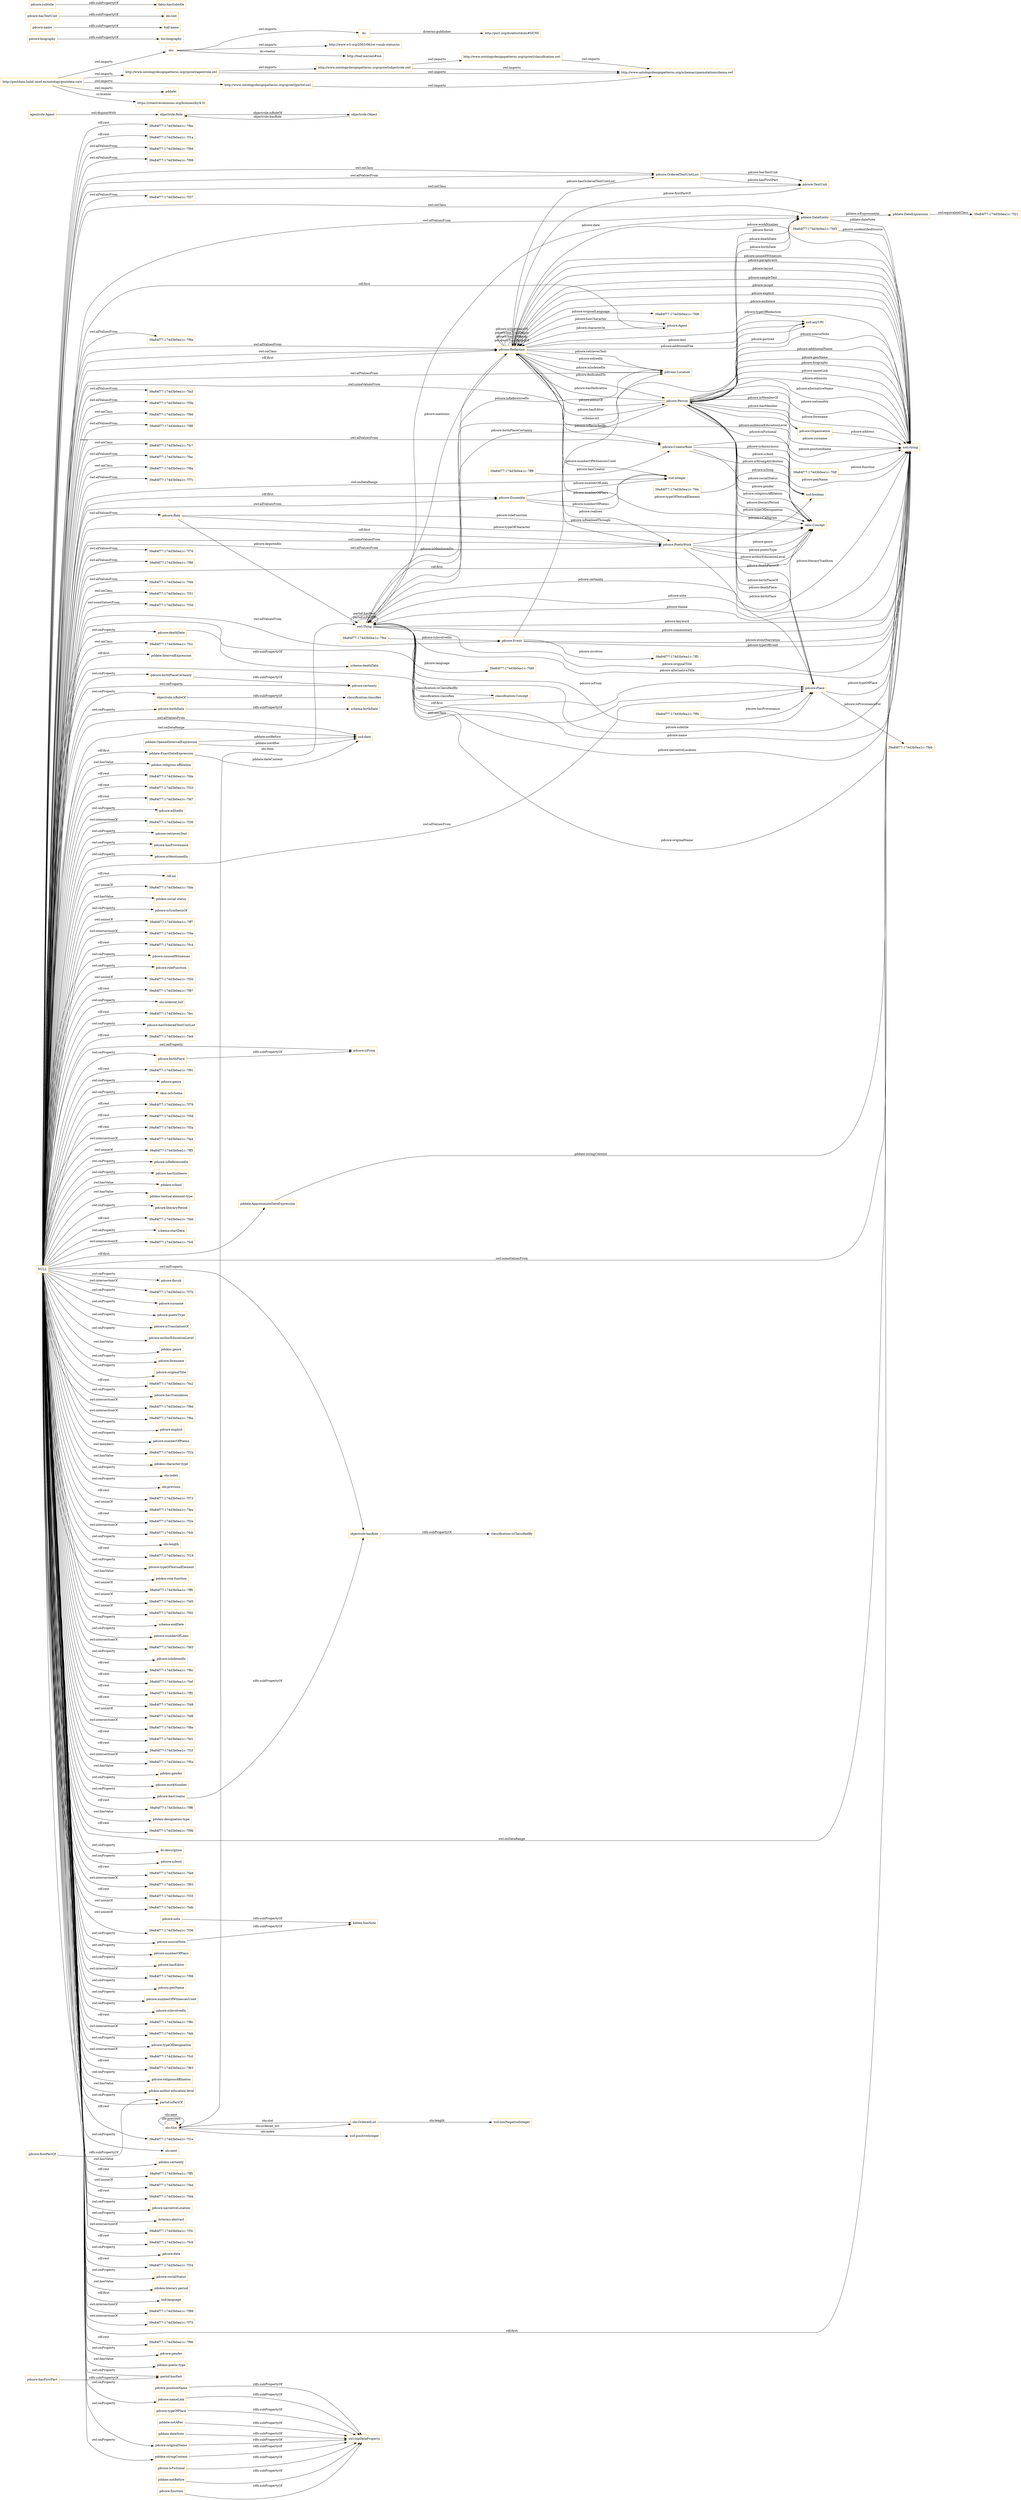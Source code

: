 digraph ar2dtool_diagram { 
rankdir=LR;
size="1501"
node [shape = rectangle, color="orange"]; "39a84f77:174d3b0ea1c:-7f94" "39a84f77:174d3b0ea1c:-7f99" "pdcore:Role" "39a84f77:174d3b0ea1c:-7ff1" "pdcore:OrderedTextUnitList" "39a84f77:174d3b0ea1c:-7f37" "39a84f77:174d3b0ea1c:-7fee" "39a84f77:174d3b0ea1c:-7ff4" "agentrole:Agent" "39a84f77:174d3b0ea1c:-7fd3" "39a84f77:174d3b0ea1c:-7ff8" "pdcore:Agent" "pdcore:CreatorRole" "39a84f77:174d3b0ea1c:-7f9e" "pdcore:Person" "pdcore:Organisation" "pdcore:Redaction" "pdcore:Ensemble" "39a84f77:174d3b0ea1c:-7fa5" "39a84f77:174d3b0ea1c:-7f5b" "39a84f77:174d3b0ea1c:-7f66" "39a84f77:174d3b0ea1c:-7f8f" "39a84f77:174d3b0ea1c:-7fdc" "pdcore:TextUnit" "39a84f77:174d3b0ea1c:-7fc7" "39a84f77:174d3b0ea1c:-7fac" "39a84f77:174d3b0ea1c:-7f8a" "39a84f77:174d3b0ea1c:-7f7c" "39a84f77:174d3b0ea1c:-7fdf" "skos:Concept" "pddate:DateEntity" "pdcore:Place" "39a84f77:174d3b0ea1c:-7feb" "pdcore:Event" "39a84f77:174d3b0ea1c:-7f76" "39a84f77:174d3b0ea1c:-7f6f" "pdtrans:Location" "39a84f77:174d3b0ea1c:-7f4b" "39a84f77:174d3b0ea1c:-7f31" "39a84f77:174d3b0ea1c:-7f3d" "pdcore:PoeticWork" "39a84f77:174d3b0ea1c:-7fcc" "owl:Thing" "objectrole:Role" "objectrole:Object" "olo:Slot" "olo:OrderedList" "pddate:OpenedIntervalExpression" "39a84f77:174d3b0ea1c:-7f21" "pddate:IntervalExpression" "pddate:ExactDateExpression" "pddate:DateExpression" "pddate:ApproximateDateExpression" "classification:Concept" ; /*classes style*/
	"pdcore:deathDate" -> "schema:deathDate" [ label = "rdfs:subPropertyOf" ];
	"http://www.ontologydesignpatterns.org/cp/owl/objectrole.owl" -> "http://www.ontologydesignpatterns.org/cp/owl/classification.owl" [ label = "owl:imports" ];
	"http://www.ontologydesignpatterns.org/cp/owl/objectrole.owl" -> "http://www.ontologydesignpatterns.org/schemas/cpannotationschema.owl" [ label = "owl:imports" ];
	"pddate:DateExpression" -> "39a84f77:174d3b0ea1c:-7f21" [ label = "owl:equivalentClass" ];
	"http://www.ontologydesignpatterns.org/cp/owl/classification.owl" -> "http://www.ontologydesignpatterns.org/schemas/cpannotationschema.owl" [ label = "owl:imports" ];
	"pdcore:firstPartOf" -> "partof:isPartOf" [ label = "rdfs:subPropertyOf" ];
	"agentrole:Agent" -> "objectrole:Role" [ label = "owl:disjointWith" ];
	"dc:" -> "http://purl.org/dc/aboutdcmi#DCMI" [ label = "dcterms:publisher" ];
	"olo:" -> "http://www.w3.org/2003/06/sw-vocab-status/ns" [ label = "owl:imports" ];
	"olo:" -> "dc:" [ label = "owl:imports" ];
	"olo:" -> "http://foaf.me/zazi#me" [ label = "dc:creator" ];
	"pdcore:birthPlaceCertainty" -> "pdcore:certainty" [ label = "rdfs:subPropertyOf" ];
	"pdcore:biography" -> "bio:biography" [ label = "rdfs:subPropertyOf" ];
	"objectrole:isRoleOf" -> "classification:classifies" [ label = "rdfs:subPropertyOf" ];
	"pdcore:nameLink" -> "owl:topDataProperty" [ label = "rdfs:subPropertyOf" ];
	"pdcore:sourceNote" -> "bibtex:hasNote" [ label = "rdfs:subPropertyOf" ];
	"pdcore:name" -> "foaf:name" [ label = "rdfs:subPropertyOf" ];
	"pdcore:hasTextUnit" -> "olo:slot" [ label = "rdfs:subPropertyOf" ];
	"NULL" -> "pdcore:birthPlace" [ label = "owl:onProperty" ];
	"NULL" -> "pdskos:religious-affiliation" [ label = "owl:hasValue" ];
	"NULL" -> "39a84f77:174d3b0ea1c:-7fc7" [ label = "owl:onClass" ];
	"NULL" -> "39a84f77:174d3b0ea1c:-7fda" [ label = "rdf:rest" ];
	"NULL" -> "pdcore:PoeticWork" [ label = "owl:allValuesFrom" ];
	"NULL" -> "39a84f77:174d3b0ea1c:-7f33" [ label = "rdf:rest" ];
	"NULL" -> "39a84f77:174d3b0ea1c:-7fd7" [ label = "rdf:rest" ];
	"NULL" -> "pdcore:CreatorRole" [ label = "owl:someValuesFrom" ];
	"NULL" -> "pdcore:editedIn" [ label = "owl:onProperty" ];
	"NULL" -> "39a84f77:174d3b0ea1c:-7f30" [ label = "owl:intersectionOf" ];
	"NULL" -> "pdcore:Place" [ label = "rdf:first" ];
	"NULL" -> "pdcore:retrievesText" [ label = "owl:onProperty" ];
	"NULL" -> "pdcore:hasProvenance" [ label = "owl:onProperty" ];
	"NULL" -> "pdcore:PoeticWork" [ label = "rdf:first" ];
	"NULL" -> "pdcore:isMentionedIn" [ label = "owl:onProperty" ];
	"NULL" -> "pdcore:birthDate" [ label = "owl:onProperty" ];
	"NULL" -> "rdf:nil" [ label = "rdf:rest" ];
	"NULL" -> "39a84f77:174d3b0ea1c:-7fcc" [ label = "owl:onClass" ];
	"NULL" -> "39a84f77:174d3b0ea1c:-7fde" [ label = "owl:unionOf" ];
	"NULL" -> "pdskos:social-status" [ label = "owl:hasValue" ];
	"NULL" -> "pdcore:isSynthesisOf" [ label = "owl:onProperty" ];
	"NULL" -> "pdcore:birthPlaceCertainty" [ label = "owl:onProperty" ];
	"NULL" -> "pddate:IntervalExpression" [ label = "rdf:first" ];
	"NULL" -> "39a84f77:174d3b0ea1c:-7ff7" [ label = "owl:unionOf" ];
	"NULL" -> "39a84f77:174d3b0ea1c:-7f4a" [ label = "owl:intersectionOf" ];
	"NULL" -> "39a84f77:174d3b0ea1c:-7fc4" [ label = "rdf:rest" ];
	"NULL" -> "pdcore:unusedWitnesses" [ label = "owl:onProperty" ];
	"NULL" -> "pdcore:roleFunction" [ label = "owl:onProperty" ];
	"NULL" -> "objectrole:isRoleOf" [ label = "owl:onProperty" ];
	"NULL" -> "39a84f77:174d3b0ea1c:-7f20" [ label = "owl:unionOf" ];
	"NULL" -> "partof:isPartOf" [ label = "owl:onProperty" ];
	"NULL" -> "39a84f77:174d3b0ea1c:-7f87" [ label = "rdf:rest" ];
	"NULL" -> "olo:ordered_list" [ label = "owl:onProperty" ];
	"NULL" -> "39a84f77:174d3b0ea1c:-7fec" [ label = "rdf:rest" ];
	"NULL" -> "39a84f77:174d3b0ea1c:-7f31" [ label = "owl:onClass" ];
	"NULL" -> "pdcore:hasOrderedTextUnitList" [ label = "owl:onProperty" ];
	"NULL" -> "39a84f77:174d3b0ea1c:-7fe9" [ label = "rdf:rest" ];
	"NULL" -> "xsd:date" [ label = "owl:allValuesFrom" ];
	"NULL" -> "39a84f77:174d3b0ea1c:-7f91" [ label = "rdf:rest" ];
	"NULL" -> "pdcore:Role" [ label = "owl:allValuesFrom" ];
	"NULL" -> "pdcore:genre" [ label = "owl:onProperty" ];
	"NULL" -> "skos:inScheme" [ label = "owl:onProperty" ];
	"NULL" -> "pdcore:OrderedTextUnitList" [ label = "owl:allValuesFrom" ];
	"NULL" -> "39a84f77:174d3b0ea1c:-7f7c" [ label = "owl:allValuesFrom" ];
	"NULL" -> "pdcore:CreatorRole" [ label = "owl:allValuesFrom" ];
	"NULL" -> "39a84f77:174d3b0ea1c:-7f79" [ label = "rdf:rest" ];
	"NULL" -> "pddate:DateEntity" [ label = "owl:onClass" ];
	"NULL" -> "pdcore:Ensemble" [ label = "owl:allValuesFrom" ];
	"NULL" -> "39a84f77:174d3b0ea1c:-7f58" [ label = "rdf:rest" ];
	"NULL" -> "39a84f77:174d3b0ea1c:-7f3a" [ label = "rdf:rest" ];
	"NULL" -> "39a84f77:174d3b0ea1c:-7fa4" [ label = "owl:intersectionOf" ];
	"NULL" -> "39a84f77:174d3b0ea1c:-7ff3" [ label = "owl:unionOf" ];
	"NULL" -> "pdcore:isReferencedIn" [ label = "owl:onProperty" ];
	"NULL" -> "pdcore:hasSynthesis" [ label = "owl:onProperty" ];
	"NULL" -> "pddate:ExactDateExpression" [ label = "rdf:first" ];
	"NULL" -> "pdcore:Agent" [ label = "rdf:first" ];
	"NULL" -> "pdskos:school" [ label = "owl:hasValue" ];
	"NULL" -> "skos:Concept" [ label = "rdf:first" ];
	"NULL" -> "pdskos:textual-element-type" [ label = "owl:hasValue" ];
	"NULL" -> "pdcore:literaryPeriod" [ label = "owl:onProperty" ];
	"NULL" -> "39a84f77:174d3b0ea1c:-7fdd" [ label = "rdf:rest" ];
	"NULL" -> "schema:startDate" [ label = "owl:onProperty" ];
	"NULL" -> "39a84f77:174d3b0ea1c:-7fc6" [ label = "owl:intersectionOf" ];
	"NULL" -> "xsd:string" [ label = "owl:someValuesFrom" ];
	"NULL" -> "pdcore:floruit" [ label = "owl:onProperty" ];
	"NULL" -> "39a84f77:174d3b0ea1c:-7f7b" [ label = "owl:intersectionOf" ];
	"NULL" -> "pdcore:surname" [ label = "owl:onProperty" ];
	"NULL" -> "xsd:string" [ label = "owl:onDataRange" ];
	"NULL" -> "pdcore:poeticType" [ label = "owl:onProperty" ];
	"NULL" -> "pdcore:isTranslationOf" [ label = "owl:onProperty" ];
	"NULL" -> "pdcore:authorEducationLevel" [ label = "owl:onProperty" ];
	"NULL" -> "pdskos:genre" [ label = "owl:hasValue" ];
	"NULL" -> "pdcore:forename" [ label = "owl:onProperty" ];
	"NULL" -> "pdcore:originalTitle" [ label = "owl:onProperty" ];
	"NULL" -> "39a84f77:174d3b0ea1c:-7fa2" [ label = "rdf:rest" ];
	"NULL" -> "pdcore:hasTranslation" [ label = "owl:onProperty" ];
	"NULL" -> "pdcore:Redaction" [ label = "owl:allValuesFrom" ];
	"NULL" -> "39a84f77:174d3b0ea1c:-7f9d" [ label = "owl:intersectionOf" ];
	"NULL" -> "39a84f77:174d3b0ea1c:-7f6e" [ label = "owl:intersectionOf" ];
	"NULL" -> "pdcore:explicit" [ label = "owl:onProperty" ];
	"NULL" -> "39a84f77:174d3b0ea1c:-7f94" [ label = "owl:allValuesFrom" ];
	"NULL" -> "39a84f77:174d3b0ea1c:-7f76" [ label = "owl:allValuesFrom" ];
	"NULL" -> "39a84f77:174d3b0ea1c:-7f4b" [ label = "owl:allValuesFrom" ];
	"NULL" -> "pdcore:numberOfPoems" [ label = "owl:onProperty" ];
	"NULL" -> "39a84f77:174d3b0ea1c:-7f1b" [ label = "owl:members" ];
	"NULL" -> "pdcore:PoeticWork" [ label = "owl:someValuesFrom" ];
	"NULL" -> "39a84f77:174d3b0ea1c:-7fa5" [ label = "owl:allValuesFrom" ];
	"NULL" -> "pdskos:character-type" [ label = "owl:hasValue" ];
	"NULL" -> "olo:index" [ label = "owl:onProperty" ];
	"NULL" -> "olo:previous" [ label = "owl:onProperty" ];
	"NULL" -> "39a84f77:174d3b0ea1c:-7f9e" [ label = "owl:allValuesFrom" ];
	"NULL" -> "39a84f77:174d3b0ea1c:-7f73" [ label = "rdf:rest" ];
	"NULL" -> "xsd:date" [ label = "owl:onDataRange" ];
	"NULL" -> "39a84f77:174d3b0ea1c:-7f8a" [ label = "owl:onClass" ];
	"NULL" -> "39a84f77:174d3b0ea1c:-7fea" [ label = "owl:unionOf" ];
	"NULL" -> "39a84f77:174d3b0ea1c:-7f2e" [ label = "rdf:rest" ];
	"NULL" -> "39a84f77:174d3b0ea1c:-7fcb" [ label = "owl:intersectionOf" ];
	"NULL" -> "39a84f77:174d3b0ea1c:-7f6f" [ label = "owl:allValuesFrom" ];
	"NULL" -> "39a84f77:174d3b0ea1c:-7f66" [ label = "owl:onClass" ];
	"NULL" -> "xsd:string" [ label = "rdf:first" ];
	"NULL" -> "olo:length" [ label = "owl:onProperty" ];
	"NULL" -> "39a84f77:174d3b0ea1c:-7f19" [ label = "rdf:rest" ];
	"NULL" -> "pdcore:typeOfTextualElement" [ label = "owl:onProperty" ];
	"NULL" -> "pdskos:role-function" [ label = "owl:hasValue" ];
	"NULL" -> "39a84f77:174d3b0ea1c:-7ff0" [ label = "owl:unionOf" ];
	"NULL" -> "39a84f77:174d3b0ea1c:-7fd5" [ label = "owl:unionOf" ];
	"NULL" -> "39a84f77:174d3b0ea1c:-7fd2" [ label = "owl:unionOf" ];
	"NULL" -> "schema:endDate" [ label = "owl:onProperty" ];
	"NULL" -> "pdcore:numberOfLines" [ label = "owl:onProperty" ];
	"NULL" -> "39a84f77:174d3b0ea1c:-7f65" [ label = "owl:intersectionOf" ];
	"NULL" -> "39a84f77:174d3b0ea1c:-7fac" [ label = "owl:allValuesFrom" ];
	"NULL" -> "pdcore:isIndexedIn" [ label = "owl:onProperty" ];
	"NULL" -> "39a84f77:174d3b0ea1c:-7f6c" [ label = "rdf:rest" ];
	"NULL" -> "39a84f77:174d3b0ea1c:-7fef" [ label = "rdf:rest" ];
	"NULL" -> "39a84f77:174d3b0ea1c:-7ff2" [ label = "rdf:rest" ];
	"NULL" -> "39a84f77:174d3b0ea1c:-7f48" [ label = "rdf:rest" ];
	"NULL" -> "39a84f77:174d3b0ea1c:-7fd8" [ label = "owl:unionOf" ];
	"NULL" -> "39a84f77:174d3b0ea1c:-7f8e" [ label = "owl:intersectionOf" ];
	"NULL" -> "39a84f77:174d3b0ea1c:-7fd1" [ label = "rdf:rest" ];
	"NULL" -> "39a84f77:174d3b0ea1c:-7f1f" [ label = "rdf:rest" ];
	"NULL" -> "39a84f77:174d3b0ea1c:-7f5a" [ label = "owl:intersectionOf" ];
	"NULL" -> "pdskos:gender" [ label = "owl:hasValue" ];
	"NULL" -> "pdcore:workNumber" [ label = "owl:onProperty" ];
	"NULL" -> "pdcore:hasCreator" [ label = "owl:onProperty" ];
	"NULL" -> "39a84f77:174d3b0ea1c:-7ff6" [ label = "rdf:rest" ];
	"NULL" -> "pdskos:designation-type" [ label = "owl:hasValue" ];
	"NULL" -> "pdcore:deathDate" [ label = "owl:onProperty" ];
	"NULL" -> "39a84f77:174d3b0ea1c:-7f9b" [ label = "rdf:rest" ];
	"NULL" -> "pdcore:isFrom" [ label = "owl:onProperty" ];
	"NULL" -> "dc:description" [ label = "owl:onProperty" ];
	"NULL" -> "pdcore:Redaction" [ label = "owl:onClass" ];
	"NULL" -> "pdcore:school" [ label = "owl:onProperty" ];
	"NULL" -> "39a84f77:174d3b0ea1c:-7fa9" [ label = "rdf:rest" ];
	"NULL" -> "39a84f77:174d3b0ea1c:-7f8f" [ label = "owl:allValuesFrom" ];
	"NULL" -> "39a84f77:174d3b0ea1c:-7f93" [ label = "owl:intersectionOf" ];
	"NULL" -> "39a84f77:174d3b0ea1c:-7f35" [ label = "rdf:rest" ];
	"NULL" -> "xsd:integer" [ label = "owl:onDataRange" ];
	"NULL" -> "39a84f77:174d3b0ea1c:-7f3d" [ label = "owl:someValuesFrom" ];
	"NULL" -> "39a84f77:174d3b0ea1c:-7fdb" [ label = "owl:unionOf" ];
	"NULL" -> "39a84f77:174d3b0ea1c:-7f36" [ label = "owl:unionOf" ];
	"NULL" -> "objectrole:hasRole" [ label = "owl:onProperty" ];
	"NULL" -> "partof:hasPart" [ label = "owl:onProperty" ];
	"NULL" -> "pdcore:Place" [ label = "owl:onClass" ];
	"NULL" -> "pdcore:numberOfPlays" [ label = "owl:onProperty" ];
	"NULL" -> "39a84f77:174d3b0ea1c:-7f5b" [ label = "owl:allValuesFrom" ];
	"NULL" -> "pdcore:hasEditor" [ label = "owl:onProperty" ];
	"NULL" -> "39a84f77:174d3b0ea1c:-7f98" [ label = "owl:intersectionOf" ];
	"NULL" -> "pdcore:nameLink" [ label = "owl:onProperty" ];
	"NULL" -> "pdcore:Ensemble" [ label = "rdf:first" ];
	"NULL" -> "pdcore:penName" [ label = "owl:onProperty" ];
	"NULL" -> "pdcore:numberOfWitnessesUsed" [ label = "owl:onProperty" ];
	"NULL" -> "pdcore:isInvolvedIn" [ label = "owl:onProperty" ];
	"NULL" -> "39a84f77:174d3b0ea1c:-7f8c" [ label = "rdf:rest" ];
	"NULL" -> "39a84f77:174d3b0ea1c:-7fab" [ label = "owl:intersectionOf" ];
	"NULL" -> "pdcore:typeOfDesignation" [ label = "owl:onProperty" ];
	"NULL" -> "39a84f77:174d3b0ea1c:-7f37" [ label = "owl:allValuesFrom" ];
	"NULL" -> "pdtrans:Location" [ label = "owl:allValuesFrom" ];
	"NULL" -> "pdcore:Redaction" [ label = "rdf:first" ];
	"NULL" -> "39a84f77:174d3b0ea1c:-7fc0" [ label = "owl:intersectionOf" ];
	"NULL" -> "39a84f77:174d3b0ea1c:-7f63" [ label = "rdf:rest" ];
	"NULL" -> "pdcore:religiousAffiliation" [ label = "owl:onProperty" ];
	"NULL" -> "pdskos:author-education-level" [ label = "owl:hasValue" ];
	"NULL" -> "pdcore:originalName" [ label = "owl:onProperty" ];
	"NULL" -> "39a84f77:174d3b0ea1c:-7f1e" [ label = "rdf:rest" ];
	"NULL" -> "olo:next" [ label = "owl:onProperty" ];
	"NULL" -> "pdskos:certainty" [ label = "owl:hasValue" ];
	"NULL" -> "39a84f77:174d3b0ea1c:-7ff5" [ label = "rdf:rest" ];
	"NULL" -> "39a84f77:174d3b0ea1c:-7fed" [ label = "owl:unionOf" ];
	"NULL" -> "pdcore:sourceNote" [ label = "owl:onProperty" ];
	"NULL" -> "39a84f77:174d3b0ea1c:-7fd4" [ label = "rdf:rest" ];
	"NULL" -> "pdcore:narrativeLocation" [ label = "owl:onProperty" ];
	"NULL" -> "dcterms:abstract" [ label = "owl:onProperty" ];
	"NULL" -> "39a84f77:174d3b0ea1c:-7f3c" [ label = "owl:intersectionOf" ];
	"NULL" -> "39a84f77:174d3b0ea1c:-7fc9" [ label = "rdf:rest" ];
	"NULL" -> "pdcore:certainty" [ label = "owl:onProperty" ];
	"NULL" -> "pdcore:date" [ label = "owl:onProperty" ];
	"NULL" -> "pddate:ApproximateDateExpression" [ label = "rdf:first" ];
	"NULL" -> "39a84f77:174d3b0ea1c:-7f34" [ label = "rdf:rest" ];
	"NULL" -> "pdcore:TextUnit" [ label = "owl:onClass" ];
	"NULL" -> "pdcore:Place" [ label = "owl:allValuesFrom" ];
	"NULL" -> "pdcore:socialStatus" [ label = "owl:onProperty" ];
	"NULL" -> "pdskos:literary-period" [ label = "owl:hasValue" ];
	"NULL" -> "pddate:DateEntity" [ label = "owl:allValuesFrom" ];
	"NULL" -> "39a84f77:174d3b0ea1c:-7f99" [ label = "owl:allValuesFrom" ];
	"NULL" -> "xsd:language" [ label = "rdf:first" ];
	"NULL" -> "39a84f77:174d3b0ea1c:-7f89" [ label = "owl:intersectionOf" ];
	"NULL" -> "39a84f77:174d3b0ea1c:-7f75" [ label = "owl:intersectionOf" ];
	"NULL" -> "pddate:stringContent" [ label = "owl:onProperty" ];
	"NULL" -> "39a84f77:174d3b0ea1c:-7f96" [ label = "rdf:rest" ];
	"NULL" -> "pdcore:gender" [ label = "owl:onProperty" ];
	"NULL" -> "pdskos:poetic-type" [ label = "owl:hasValue" ];
	"NULL" -> "pdcore:OrderedTextUnitList" [ label = "owl:onClass" ];
	"NULL" -> "pdcore:Event" [ label = "owl:allValuesFrom" ];
	"NULL" -> "39a84f77:174d3b0ea1c:-7fbe" [ label = "rdf:rest" ];
	"NULL" -> "39a84f77:174d3b0ea1c:-7f1a" [ label = "rdf:rest" ];
	"pdcore:hasFirstPart" -> "partof:hasPart" [ label = "rdfs:subPropertyOf" ];
	"pdcore:hasCreator" -> "objectrole:hasRole" [ label = "rdfs:subPropertyOf" ];
	"pddate:dateNote" -> "owl:topDataProperty" [ label = "rdfs:subPropertyOf" ];
	"pdcore:birthPlace" -> "pdcore:isFrom" [ label = "rdfs:subPropertyOf" ];
	"http://www.ontologydesignpatterns.org/cp/owl/agentrole.owl" -> "http://www.ontologydesignpatterns.org/cp/owl/objectrole.owl" [ label = "owl:imports" ];
	"http://www.ontologydesignpatterns.org/cp/owl/agentrole.owl" -> "http://www.ontologydesignpatterns.org/schemas/cpannotationschema.owl" [ label = "owl:imports" ];
	"pdcore:isFictional" -> "owl:topDataProperty" [ label = "rdfs:subPropertyOf" ];
	"pddate:notBefore" -> "owl:topDataProperty" [ label = "rdfs:subPropertyOf" ];
	"pdcore:subtitle" -> "fabio:hasSubtitle" [ label = "rdfs:subPropertyOf" ];
	"pdcore:function" -> "owl:topDataProperty" [ label = "rdfs:subPropertyOf" ];
	"pddate:stringContent" -> "owl:topDataProperty" [ label = "rdfs:subPropertyOf" ];
	"pdcore:originalName" -> "owl:topDataProperty" [ label = "rdfs:subPropertyOf" ];
	"http://www.ontologydesignpatterns.org/cp/owl/partof.owl" -> "http://www.ontologydesignpatterns.org/schemas/cpannotationschema.owl" [ label = "owl:imports" ];
	"http://postdata.linhd.uned.es/ontology/postdata-core" -> "pddate:" [ label = "owl:imports" ];
	"http://postdata.linhd.uned.es/ontology/postdata-core" -> "https://creativecommons.org/licenses/by/4.0/" [ label = "cc:license" ];
	"http://postdata.linhd.uned.es/ontology/postdata-core" -> "http://www.ontologydesignpatterns.org/cp/owl/partof.owl" [ label = "owl:imports" ];
	"http://postdata.linhd.uned.es/ontology/postdata-core" -> "http://www.ontologydesignpatterns.org/cp/owl/agentrole.owl" [ label = "owl:imports" ];
	"http://postdata.linhd.uned.es/ontology/postdata-core" -> "olo:" [ label = "owl:imports" ];
	"pdcore:note" -> "bibtex:hasNote" [ label = "rdfs:subPropertyOf" ];
	"pdcore:birthDate" -> "schema:birthDate" [ label = "rdfs:subPropertyOf" ];
	"pdcore:positionName" -> "owl:topDataProperty" [ label = "rdfs:subPropertyOf" ];
	"objectrole:hasRole" -> "classification:isClassifiedBy" [ label = "rdfs:subPropertyOf" ];
	"pdcore:typeOfPlace" -> "owl:topDataProperty" [ label = "rdfs:subPropertyOf" ];
	"pddate:notAfter" -> "owl:topDataProperty" [ label = "rdfs:subPropertyOf" ];
	"pdcore:Redaction" -> "owl:Thing" [ label = "pdcore:mentions" ];
	"pdcore:Person" -> "xsd:boolean" [ label = "pdcore:isFictional" ];
	"owl:Thing" -> "xsd:string" [ label = "pdcore:narrativeLocation" ];
	"pdcore:CreatorRole" -> "xsd:string" [ label = "pdcore:penName" ];
	"pdcore:Person" -> "pdcore:Place" [ label = "pdcore:deathPlace" ];
	"pdcore:Ensemble" -> "xsd:integer" [ label = "pdcore:numberOfLines" ];
	"pdcore:Redaction" -> "xsd:string" [ label = "pdcore:audienceEducationLevel" ];
	"pdcore:Event" -> "xsd:string" [ label = "pdcore:eventNarration" ];
	"pdcore:Redaction" -> "xsd:string" [ label = "pdcore:workNumber" ];
	"owl:Thing" -> "xsd:string" [ label = "pdcore:originalName" ];
	"pdcore:OrderedTextUnitList" -> "pdcore:TextUnit" [ label = "pdcore:hasTextUnit" ];
	"pdcore:Redaction" -> "pdcore:Person" [ label = "pdcore:hasEditor" ];
	"olo:Slot" -> "olo:Slot" [ label = "olo:previous" ];
	"pdcore:Redaction" -> "xsd:string" [ label = "pdcore:unusedWitnesses" ];
	"pdcore:Place" -> "pdcore:Person" [ label = "pdcore:deathPlaceOf" ];
	"pdcore:Person" -> "pddate:DateEntity" [ label = "pdcore:floruit" ];
	"pddate:DateEntity" -> "pddate:DateExpression" [ label = "pddate:isExpressedAs" ];
	"pdcore:Person" -> "xsd:string" [ label = "pdcore:surname" ];
	"pdcore:Person" -> "xsd:string" [ label = "pdcore:positionName" ];
	"classification:Concept" -> "owl:Thing" [ label = "classification:classifies" ];
	"39a84f77:174d3b0ea1c:-7ff8" -> "pdcore:CreatorRole" [ label = "pdcore:hasCreator" ];
	"pdcore:Redaction" -> "xsd:string" [ label = "pdcore:paraphrasis" ];
	"pdcore:Person" -> "pdcore:Redaction" [ label = "pdcore:hasDedication" ];
	"pdcore:Event" -> "xsd:string" [ label = "pdcore:typeOfEvent" ];
	"pddate:DateEntity" -> "xsd:string" [ label = "pddate:dateNote" ];
	"pdcore:Person" -> "pddate:DateEntity" [ label = "pdcore:deathDate" ];
	"pdcore:Person" -> "pdcore:Place" [ label = "pdcore:birthPlace" ];
	"pdcore:Event" -> "pdtrans:Location" [ label = "pdcore:isRecordedBy" ];
	"pddate:OpenedIntervalExpression" -> "xsd:date" [ label = "pddate:notBefore" ];
	"pdcore:CreatorRole" -> "xsd:boolean" [ label = "pdcore:isAnonymous" ];
	"pdcore:Redaction" -> "pdcore:Agent" [ label = "pdcore:hasCharacter" ];
	"pdcore:Redaction" -> "xsd:anyURI" [ label = "pdcore:text" ];
	"pdcore:Redaction" -> "xsd:anyURI" [ label = "pdcore:additionalFile" ];
	"pdcore:Person" -> "pdcore:Organisation" [ label = "pdcore:isMemberOf" ];
	"pdcore:Redaction" -> "xsd:string" [ label = "pdcore:layout" ];
	"pdcore:PoeticWork" -> "xsd:boolean" [ label = "pdcore:isCalligram" ];
	"olo:Slot" -> "olo:OrderedList" [ label = "olo:ordered_list" ];
	"pdcore:Redaction" -> "pdtrans:Location" [ label = "pdcore:editedIn" ];
	"pdcore:Redaction" -> "skos:Concept" [ label = "pdcore:typeOfTextualElement" ];
	"olo:OrderedList" -> "xsd:nonNegativeInteger" [ label = "olo:length" ];
	"39a84f77:174d3b0ea1c:-7fee" -> "pdcore:Event" [ label = "pdcore:isInvolvedIn" ];
	"pdcore:PoeticWork" -> "pdcore:Redaction" [ label = "pdcore:isRealisedThrough" ];
	"pdcore:Redaction" -> "pdcore:PoeticWork" [ label = "pdcore:realises" ];
	"pdcore:Person" -> "skos:Concept" [ label = "pdcore:religiousAffiliation" ];
	"pdcore:Person" -> "xsd:string" [ label = "pdcore:sourceNote" ];
	"pdcore:Redaction" -> "xsd:string" [ label = "pdcore:sampleText" ];
	"pdcore:Redaction" -> "xsd:string" [ label = "pdcore:incipit" ];
	"pdcore:Person" -> "pddate:DateEntity" [ label = "pdcore:birthDate" ];
	"pdcore:Person" -> "owl:Thing" [ label = "pdcore:birthPlaceCertainty" ];
	"pdcore:Person" -> "skos:Concept" [ label = "pdcore:literaryPeriod" ];
	"pdcore:Person" -> "xsd:string" [ label = "pdcore:additionalName" ];
	"pddate:ExactDateExpression" -> "xsd:date" [ label = "pddate:dateContent" ];
	"pdcore:Person" -> "xsd:string" [ label = "pdcore:genName" ];
	"pdcore:Person" -> "pdcore:Redaction" [ label = "pdcore:editorOf" ];
	"pdcore:CreatorRole" -> "skos:Concept" [ label = "pdcore:typeOfDesignation" ];
	"pdcore:Person" -> "xsd:string" [ label = "pdcore:biography" ];
	"pdcore:Redaction" -> "pdcore:Redaction" [ label = "pdcore:isTranslationOf" ];
	"owl:Thing" -> "skos:Concept" [ label = "pdcore:certainty" ];
	"pdcore:Redaction" -> "pdcore:Redaction" [ label = "pdcore:hasSynthesis" ];
	"olo:OrderedList" -> "olo:Slot" [ label = "olo:slot" ];
	"pdcore:Person" -> "skos:Concept" [ label = "pdcore:school" ];
	"olo:Slot" -> "olo:Slot" [ label = "olo:next" ];
	"owl:Thing" -> "xsd:anyURI" [ label = "schema:url" ];
	"owl:Thing" -> "pdtrans:Location" [ label = "pdcore:isReferencedIn" ];
	"pdcore:PoeticWork" -> "xsd:string" [ label = "pdcore:literaryTradition" ];
	"pddate:ApproximateDateExpression" -> "xsd:string" [ label = "pddate:stringContent" ];
	"owl:Thing" -> "xsd:string" [ label = "pdcore:note" ];
	"39a84f77:174d3b0ea1c:-7fd3" -> "xsd:string" [ label = "pdcore:unidentifiedSource" ];
	"owl:Thing" -> "xsd:string" [ label = "pdcore:theme" ];
	"pdcore:Event" -> "39a84f77:174d3b0ea1c:-7ff1" [ label = "pdcore:involves" ];
	"pddate:OpenedIntervalExpression" -> "xsd:date" [ label = "pddate:notAfter" ];
	"pdcore:Role" -> "skos:Concept" [ label = "pdcore:roleFunction" ];
	"pdcore:PoeticWork" -> "skos:Concept" [ label = "pdcore:poeticType" ];
	"olo:Slot" -> "owl:Thing" [ label = "olo:item" ];
	"pdcore:Place" -> "xsd:string" [ label = "pdcore:typeOfPlace" ];
	"39a84f77:174d3b0ea1c:-7fdc" -> "xsd:boolean" [ label = "pdcore:isSong" ];
	"pdcore:Person" -> "xsd:string" [ label = "pdcore:nameLink" ];
	"pdcore:Ensemble" -> "xsd:integer" [ label = "pdcore:numberOfPlays" ];
	"pdcore:Place" -> "pdcore:Person" [ label = "pdcore:birthPlaceOf" ];
	"pdcore:Redaction" -> "pdtrans:Location" [ label = "pdcore:isIndexedIn" ];
	"pdcore:Person" -> "xsd:string" [ label = "pdcore:ethnicity" ];
	"owl:Thing" -> "xsd:string" [ label = "pdcore:keyword" ];
	"owl:Thing" -> "xsd:string" [ label = "pdcore:commentary" ];
	"pdcore:Redaction" -> "pdcore:OrderedTextUnitList" [ label = "pdcore:hasOrderedTextUnitList" ];
	"owl:Thing" -> "xsd:string" [ label = "pdcore:originalTitle" ];
	"pdcore:Person" -> "skos:Concept" [ label = "pdcore:socialStatus" ];
	"owl:Thing" -> "classification:Concept" [ label = "classification:isClassifiedBy" ];
	"owl:Thing" -> "owl:Thing" [ label = "partof:isPartOf" ];
	"olo:Slot" -> "xsd:positiveInteger" [ label = "olo:index" ];
	"39a84f77:174d3b0ea1c:-7fdf" -> "xsd:string" [ label = "pdcore:function" ];
	"pdcore:PoeticWork" -> "skos:Concept" [ label = "pdcore:authorEducationLevel" ];
	"owl:Thing" -> "pdcore:Place" [ label = "pdcore:isFrom" ];
	"pdcore:Redaction" -> "pdcore:Redaction" [ label = "pdcore:hasTranslation" ];
	"pdcore:CreatorRole" -> "xsd:boolean" [ label = "pdcore:isWrongAttribution" ];
	"owl:Thing" -> "pddate:DateEntity" [ label = "pdcore:date" ];
	"pdcore:TextUnit" -> "pdcore:Redaction" [ label = "pdcore:firstPartOf" ];
	"pdcore:Person" -> "xsd:string" [ label = "pdcore:alternativeName" ];
	"objectrole:Object" -> "objectrole:Role" [ label = "objectrole:hasRole" ];
	"39a84f77:174d3b0ea1c:-7ff4" -> "pdcore:Place" [ label = "pdcore:hasProvenance" ];
	"pdcore:Person" -> "xsd:string" [ label = "pdcore:nationality" ];
	"owl:Thing" -> "pdcore:Redaction" [ label = "pdcore:isMentionedIn" ];
	"pdcore:OrderedTextUnitList" -> "pdcore:TextUnit" [ label = "pdcore:hasFirstPart" ];
	"pdcore:Person" -> "xsd:anyURI" [ label = "pdcore:portrait" ];
	"owl:Thing" -> "xsd:string" [ label = "pdcore:alternativeTitle" ];
	"pdcore:Organisation" -> "xsd:string" [ label = "pdcore:address" ];
	"pdcore:Role" -> "skos:Concept" [ label = "pdcore:typeOfCharacter" ];
	"pdcore:Organisation" -> "pdcore:Person" [ label = "pdcore:hasMember" ];
	"pdcore:Place" -> "39a84f77:174d3b0ea1c:-7feb" [ label = "pdcore:isProvenanceFor" ];
	"pdcore:Redaction" -> "xsd:string" [ label = "pdcore:explicit" ];
	"owl:Thing" -> "xsd:string" [ label = "pdcore:subtitle" ];
	"pdcore:Redaction" -> "pdtrans:Location" [ label = "pdcore:retrievesText" ];
	"pdcore:Person" -> "skos:Concept" [ label = "pdcore:gender" ];
	"pdcore:PoeticWork" -> "skos:Concept" [ label = "pdcore:genre" ];
	"owl:Thing" -> "xsd:string" [ label = "pdcore:name" ];
	"pdcore:Redaction" -> "pdcore:Person" [ label = "pdcore:dedicatedTo" ];
	"pdcore:Person" -> "xsd:string" [ label = "pdcore:forename" ];
	"pdcore:Redaction" -> "xsd:string" [ label = "pdcore:audience" ];
	"pdcore:Ensemble" -> "xsd:integer" [ label = "pdcore:numberOfPoems" ];
	"pdcore:Redaction" -> "xsd:string" [ label = "pdcore:typeOfRedaction" ];
	"pdcore:Redaction" -> "xsd:integer" [ label = "pdcore:numberOfWitnessesUsed" ];
	"pdcore:Redaction" -> "39a84f77:174d3b0ea1c:-7fd6" [ label = "pdcore:originalLanguage" ];
	"owl:Thing" -> "owl:Thing" [ label = "partof:hasPart" ];
	"pdcore:Role" -> "owl:Thing" [ label = "pdcore:depictedIn" ];
	"pdcore:Agent" -> "pdcore:Redaction" [ label = "pdcore:characterIn" ];
	"owl:Thing" -> "39a84f77:174d3b0ea1c:-7fd9" [ label = "pdcore:language" ];
	"objectrole:Role" -> "objectrole:Object" [ label = "objectrole:isRoleOf" ];
	"pdcore:Redaction" -> "pdcore:Redaction" [ label = "pdcore:isSynthesisOf" ];

}
